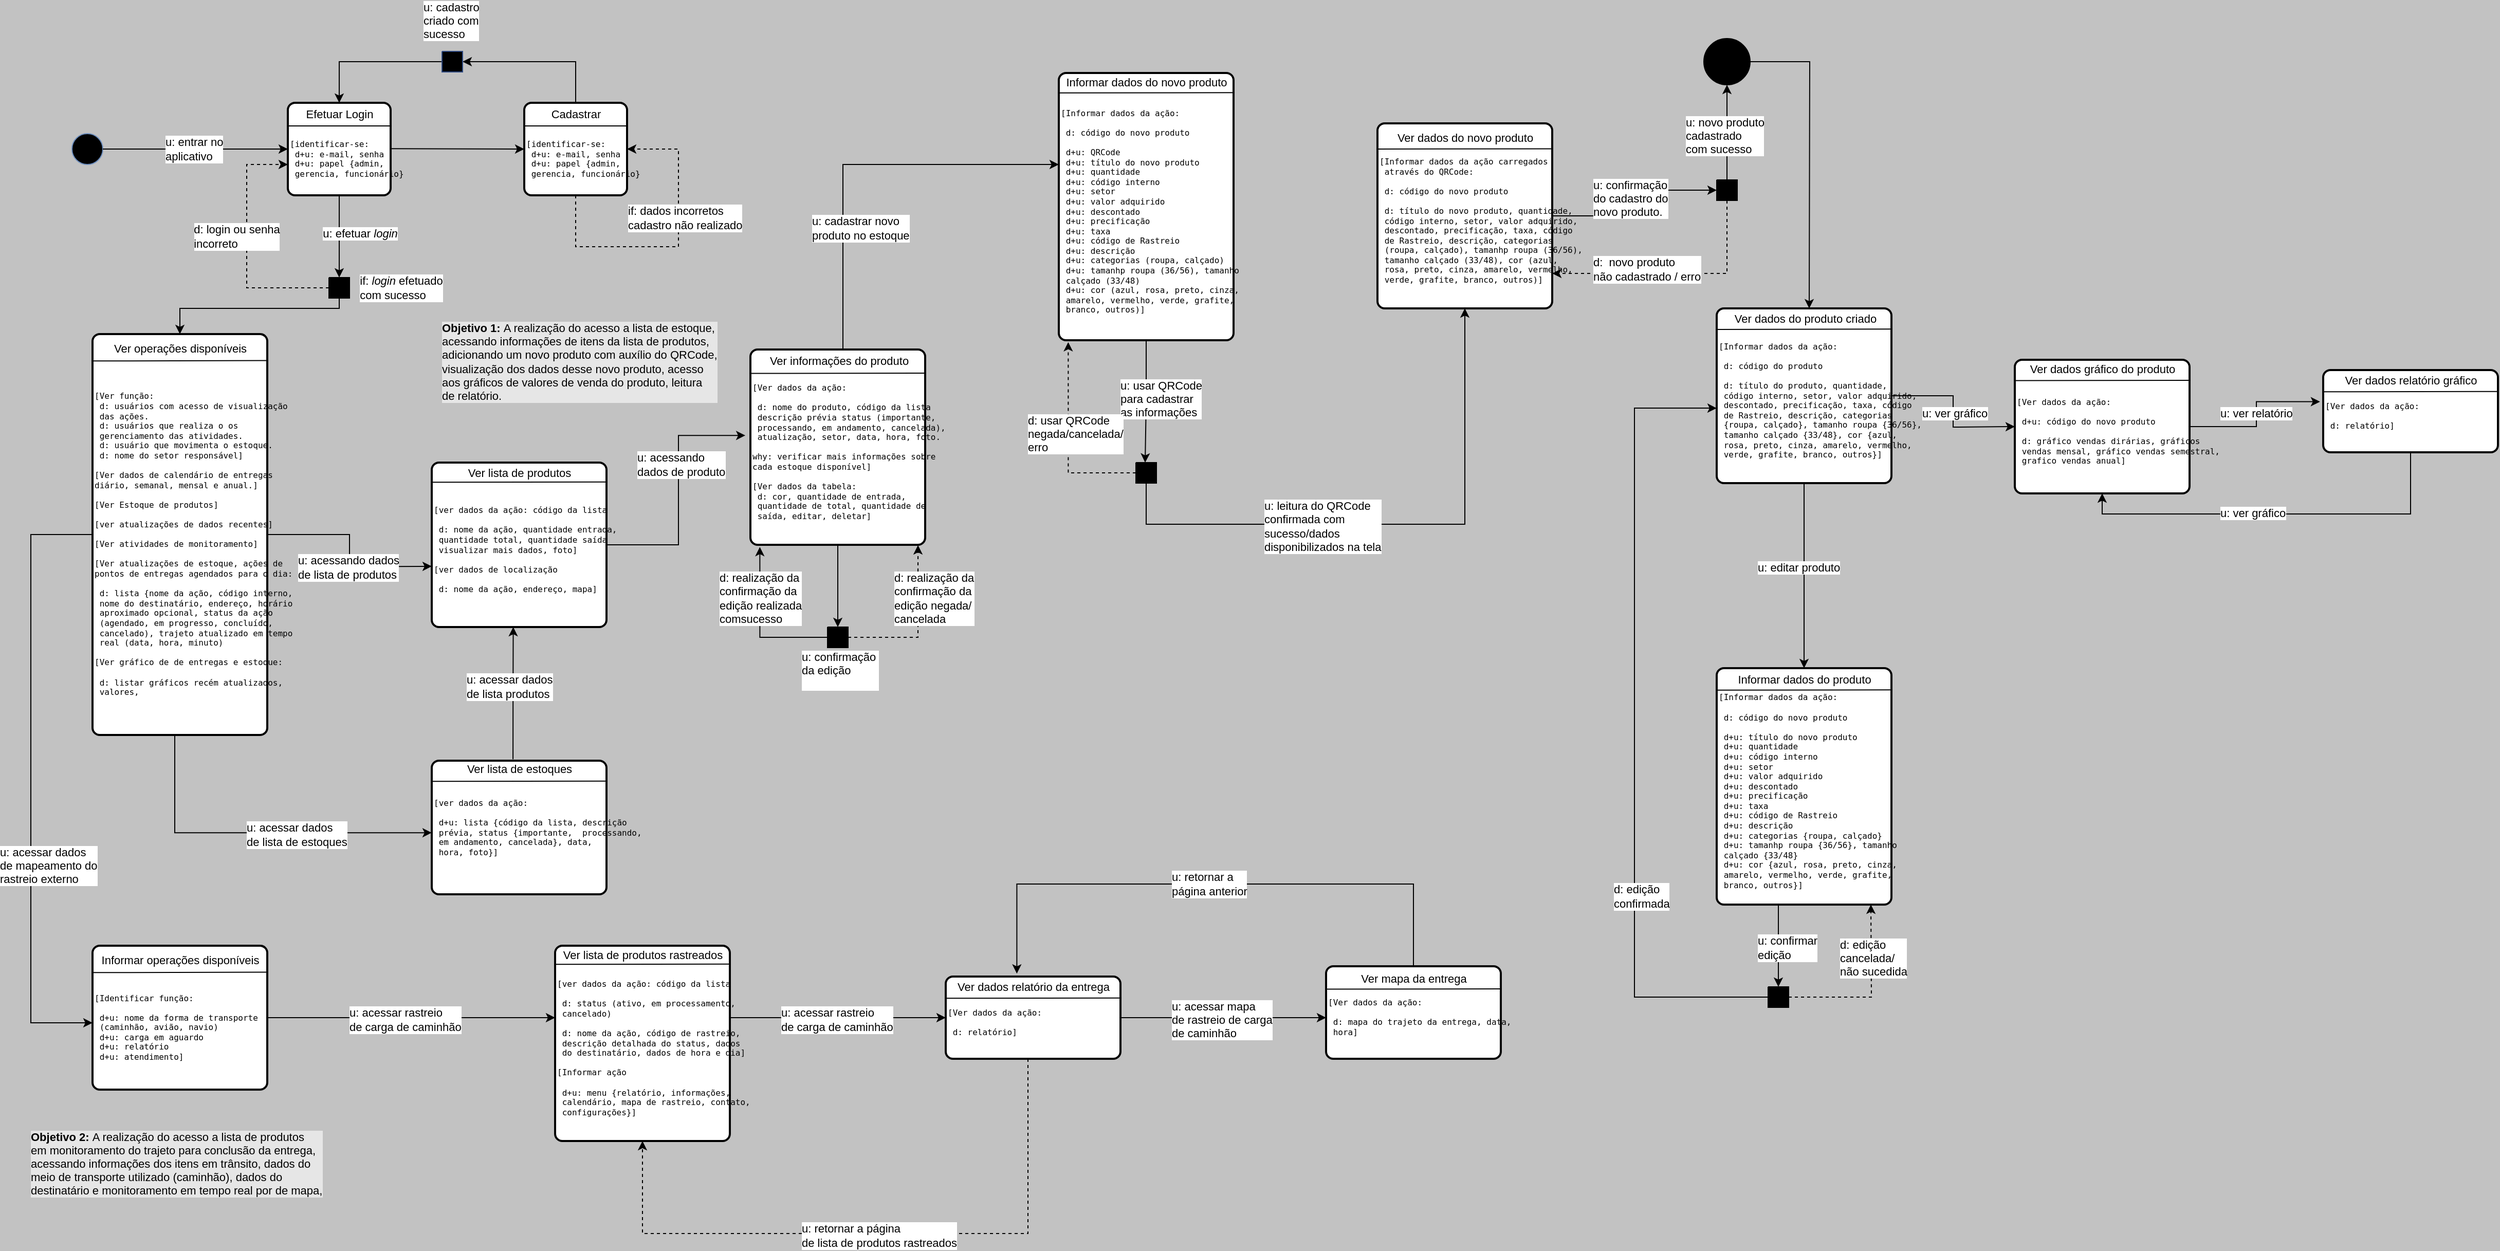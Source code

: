 <mxfile version="21.3.2" type="github">
  <diagram name="Página-1" id="x-N38VqKMPOv2hVq8iVs">
    <mxGraphModel dx="3520" dy="1484" grid="1" gridSize="10" guides="1" tooltips="1" connect="1" arrows="1" fold="1" page="1" pageScale="1" pageWidth="900" pageHeight="1600" background="#C2C2C2" math="0" shadow="0">
      <root>
        <mxCell id="0" />
        <mxCell id="1" parent="0" />
        <mxCell id="nSr5kwTMkVljBtOeMoMn-192" style="edgeStyle=orthogonalEdgeStyle;rounded=0;orthogonalLoop=1;jettySize=auto;html=1;entryX=0.5;entryY=1;entryDx=0;entryDy=0;strokeColor=#000000;dashed=1;" edge="1" parent="1" source="nSr5kwTMkVljBtOeMoMn-175" target="nSr5kwTMkVljBtOeMoMn-168">
          <mxGeometry relative="1" as="geometry">
            <Array as="points">
              <mxPoint x="1150" y="1310" />
              <mxPoint x="775" y="1310" />
            </Array>
          </mxGeometry>
        </mxCell>
        <mxCell id="nSr5kwTMkVljBtOeMoMn-34" style="edgeStyle=orthogonalEdgeStyle;rounded=0;orthogonalLoop=1;jettySize=auto;html=1;entryX=0;entryY=0.75;entryDx=0;entryDy=0;strokeColor=#000000;" edge="1" parent="1" source="nSr5kwTMkVljBtOeMoMn-5">
          <mxGeometry relative="1" as="geometry">
            <mxPoint x="570" y="660.909" as="targetPoint" />
          </mxGeometry>
        </mxCell>
        <mxCell id="sq0r280DWLotltU3NOkU-3" value="" style="ellipse;whiteSpace=wrap;html=1;fillColor=#000000;strokeColor=#6c8ebf;" parent="1" vertex="1">
          <mxGeometry x="220" y="240" width="30" height="30" as="geometry" />
        </mxCell>
        <mxCell id="sq0r280DWLotltU3NOkU-4" value="" style="endArrow=classic;html=1;rounded=0;strokeColor=#000000;exitX=1;exitY=0.5;exitDx=0;exitDy=0;entryX=0;entryY=0.5;entryDx=0;entryDy=0;" parent="1" target="sq0r280DWLotltU3NOkU-13" edge="1">
          <mxGeometry width="50" height="50" relative="1" as="geometry">
            <mxPoint x="250" y="255" as="sourcePoint" />
            <mxPoint x="418.88" y="244.38" as="targetPoint" />
          </mxGeometry>
        </mxCell>
        <mxCell id="sq0r280DWLotltU3NOkU-12" value="&lt;div&gt;u: entrar no&lt;/div&gt;&lt;div&gt;aplicativo&lt;br&gt;&lt;/div&gt;" style="edgeLabel;html=1;align=left;verticalAlign=middle;resizable=0;points=[];" parent="sq0r280DWLotltU3NOkU-4" vertex="1" connectable="0">
          <mxGeometry x="-0.134" relative="1" as="geometry">
            <mxPoint x="-19" as="offset" />
          </mxGeometry>
        </mxCell>
        <mxCell id="sq0r280DWLotltU3NOkU-16" style="edgeStyle=orthogonalEdgeStyle;rounded=0;orthogonalLoop=1;jettySize=auto;html=1;strokeColor=#000000;" parent="1" source="sq0r280DWLotltU3NOkU-13" target="sq0r280DWLotltU3NOkU-17" edge="1">
          <mxGeometry relative="1" as="geometry">
            <mxPoint x="480" y="450" as="targetPoint" />
          </mxGeometry>
        </mxCell>
        <mxCell id="sq0r280DWLotltU3NOkU-18" value="u: efetuar&amp;nbsp;&lt;i&gt;login&lt;/i&gt;" style="edgeLabel;html=1;align=center;verticalAlign=middle;resizable=0;points=[];" parent="sq0r280DWLotltU3NOkU-16" vertex="1" connectable="0">
          <mxGeometry x="-0.072" relative="1" as="geometry">
            <mxPoint x="20" as="offset" />
          </mxGeometry>
        </mxCell>
        <mxCell id="sq0r280DWLotltU3NOkU-13" value="&lt;pre style=&quot;font-size: 8px;&quot;&gt;&lt;font style=&quot;font-size: 8px;&quot;&gt;&lt;br&gt;&lt;/font&gt;&lt;font style=&quot;font-size: 8px;&quot;&gt;&lt;br&gt;[identificar-se:&lt;br&gt; d+u: e-mail&lt;/font&gt;&lt;font style=&quot;font-size: 8px;&quot;&gt;, senha&lt;br&gt; &lt;/font&gt;&lt;font style=&quot;font-size: 8px;&quot;&gt;d+u: papel&lt;/font&gt;&lt;font style=&quot;font-size: 8px;&quot;&gt; {admin,&lt;br&gt; gerencia, funcionário}&lt;/font&gt;&lt;/pre&gt;" style="rounded=1;whiteSpace=wrap;html=1;absoluteArcSize=1;arcSize=14;strokeWidth=2;strokeColor=#000000;align=left;" parent="1" vertex="1">
          <mxGeometry x="430" y="210" width="100" height="90" as="geometry" />
        </mxCell>
        <mxCell id="sq0r280DWLotltU3NOkU-14" value="" style="endArrow=none;html=1;rounded=0;entryX=1;entryY=0.25;entryDx=0;entryDy=0;exitX=0;exitY=0.25;exitDx=0;exitDy=0;strokeColor=#000000;" parent="1" source="sq0r280DWLotltU3NOkU-13" target="sq0r280DWLotltU3NOkU-13" edge="1">
          <mxGeometry width="50" height="50" relative="1" as="geometry">
            <mxPoint x="370" y="340" as="sourcePoint" />
            <mxPoint x="420" y="290" as="targetPoint" />
          </mxGeometry>
        </mxCell>
        <mxCell id="sq0r280DWLotltU3NOkU-15" value="Efetuar Login" style="edgeLabel;html=1;align=center;verticalAlign=middle;resizable=0;points=[];" parent="sq0r280DWLotltU3NOkU-14" vertex="1" connectable="0">
          <mxGeometry x="-0.128" relative="1" as="geometry">
            <mxPoint x="6" y="-12" as="offset" />
          </mxGeometry>
        </mxCell>
        <mxCell id="sq0r280DWLotltU3NOkU-36" style="edgeStyle=orthogonalEdgeStyle;rounded=0;orthogonalLoop=1;jettySize=auto;html=1;entryX=0;entryY=0.667;entryDx=0;entryDy=0;entryPerimeter=0;dashed=1;strokeColor=#000000;" parent="1" source="sq0r280DWLotltU3NOkU-17" target="sq0r280DWLotltU3NOkU-13" edge="1">
          <mxGeometry relative="1" as="geometry">
            <Array as="points">
              <mxPoint x="390" y="390" />
              <mxPoint x="390" y="270" />
            </Array>
          </mxGeometry>
        </mxCell>
        <mxCell id="sq0r280DWLotltU3NOkU-37" value="d: login ou senha&lt;br&gt;&lt;div style=&quot;text-align: left;&quot;&gt;incorreto&lt;/div&gt;" style="edgeLabel;html=1;align=center;verticalAlign=middle;resizable=0;points=[];" parent="sq0r280DWLotltU3NOkU-36" vertex="1" connectable="0">
          <mxGeometry x="0.028" y="-1" relative="1" as="geometry">
            <mxPoint x="-11" y="-7" as="offset" />
          </mxGeometry>
        </mxCell>
        <mxCell id="nSr5kwTMkVljBtOeMoMn-200" style="edgeStyle=orthogonalEdgeStyle;rounded=0;orthogonalLoop=1;jettySize=auto;html=1;entryX=0.5;entryY=0;entryDx=0;entryDy=0;" edge="1" parent="1" source="sq0r280DWLotltU3NOkU-17" target="nSr5kwTMkVljBtOeMoMn-5">
          <mxGeometry relative="1" as="geometry">
            <Array as="points">
              <mxPoint x="480" y="410" />
              <mxPoint x="325" y="410" />
            </Array>
          </mxGeometry>
        </mxCell>
        <mxCell id="sq0r280DWLotltU3NOkU-17" value="" style="verticalLabelPosition=bottom;verticalAlign=top;html=1;shape=mxgraph.basic.patternFillRect;fillStyle=solid;step=5;fillStrokeWidth=0.2;fillStrokeColor=#dddddd;fillColor=#000000;strokeColor=#000000;" parent="1" vertex="1">
          <mxGeometry x="470" y="380" width="20" height="20" as="geometry" />
        </mxCell>
        <mxCell id="lqEkOTCwduCHx60M0nn3-6" style="edgeStyle=orthogonalEdgeStyle;rounded=0;orthogonalLoop=1;jettySize=auto;html=1;exitX=0.5;exitY=1;exitDx=0;exitDy=0;" parent="1" source="lqEkOTCwduCHx60M0nn3-2" edge="1">
          <mxGeometry relative="1" as="geometry">
            <mxPoint x="710.241" y="300.207" as="targetPoint" />
          </mxGeometry>
        </mxCell>
        <mxCell id="nSr5kwTMkVljBtOeMoMn-199" style="edgeStyle=orthogonalEdgeStyle;rounded=0;orthogonalLoop=1;jettySize=auto;html=1;entryX=1;entryY=0.5;entryDx=0;entryDy=0;entryPerimeter=0;" edge="1" parent="1" source="lqEkOTCwduCHx60M0nn3-2" target="nSr5kwTMkVljBtOeMoMn-193">
          <mxGeometry relative="1" as="geometry">
            <Array as="points">
              <mxPoint x="710" y="170" />
            </Array>
          </mxGeometry>
        </mxCell>
        <mxCell id="lqEkOTCwduCHx60M0nn3-2" value="&lt;pre style=&quot;font-size: 8px;&quot;&gt;&lt;font style=&quot;font-size: 8px;&quot;&gt;&lt;br&gt;&lt;/font&gt;&lt;font style=&quot;font-size: 8px;&quot;&gt;&lt;br&gt;[identificar-se:&lt;br&gt; d+u: e-mail&lt;/font&gt;&lt;font style=&quot;font-size: 8px;&quot;&gt;, senha&lt;br&gt; &lt;/font&gt;&lt;font style=&quot;font-size: 8px;&quot;&gt;d+u: papel&lt;/font&gt;&lt;font style=&quot;font-size: 8px;&quot;&gt; {admin,&lt;br&gt; gerencia, funcionário}&lt;/font&gt;&lt;/pre&gt;" style="rounded=1;whiteSpace=wrap;html=1;absoluteArcSize=1;arcSize=14;strokeWidth=2;strokeColor=#000000;align=left;" parent="1" vertex="1">
          <mxGeometry x="660" y="210" width="100" height="90" as="geometry" />
        </mxCell>
        <mxCell id="lqEkOTCwduCHx60M0nn3-3" value="" style="endArrow=none;html=1;rounded=0;entryX=1;entryY=0.25;entryDx=0;entryDy=0;exitX=0;exitY=0.25;exitDx=0;exitDy=0;strokeColor=#000000;" parent="1" source="lqEkOTCwduCHx60M0nn3-2" target="lqEkOTCwduCHx60M0nn3-2" edge="1">
          <mxGeometry width="50" height="50" relative="1" as="geometry">
            <mxPoint x="600" y="340" as="sourcePoint" />
            <mxPoint x="650" y="290" as="targetPoint" />
          </mxGeometry>
        </mxCell>
        <mxCell id="lqEkOTCwduCHx60M0nn3-4" value="Cadastrar" style="edgeLabel;html=1;align=center;verticalAlign=middle;resizable=0;points=[];" parent="lqEkOTCwduCHx60M0nn3-3" vertex="1" connectable="0">
          <mxGeometry x="-0.128" relative="1" as="geometry">
            <mxPoint x="6" y="-12" as="offset" />
          </mxGeometry>
        </mxCell>
        <mxCell id="lqEkOTCwduCHx60M0nn3-5" value="" style="edgeStyle=none;orthogonalLoop=1;jettySize=auto;html=1;rounded=0;entryX=0;entryY=0.5;entryDx=0;entryDy=0;strokeColor=#000000;" parent="1" target="lqEkOTCwduCHx60M0nn3-2" edge="1">
          <mxGeometry width="100" relative="1" as="geometry">
            <mxPoint x="530" y="254.66" as="sourcePoint" />
            <mxPoint x="630" y="254.66" as="targetPoint" />
            <Array as="points" />
          </mxGeometry>
        </mxCell>
        <mxCell id="lqEkOTCwduCHx60M0nn3-8" value="&lt;div align=&quot;left&quot;&gt;u: cadastro&lt;/div&gt;&lt;div align=&quot;left&quot;&gt;criado com&lt;/div&gt;&lt;div align=&quot;left&quot;&gt;sucesso&lt;br&gt;&lt;/div&gt;" style="edgeLabel;html=1;align=left;verticalAlign=middle;resizable=0;points=[];" parent="1" vertex="1" connectable="0">
          <mxGeometry x="560" y="130" as="geometry" />
        </mxCell>
        <mxCell id="lqEkOTCwduCHx60M0nn3-9" style="edgeStyle=orthogonalEdgeStyle;rounded=0;orthogonalLoop=1;jettySize=auto;html=1;exitX=0.5;exitY=1;exitDx=0;exitDy=0;entryX=1;entryY=0.5;entryDx=0;entryDy=0;dashed=1;strokeColor=#000000;" parent="1" source="lqEkOTCwduCHx60M0nn3-2" target="lqEkOTCwduCHx60M0nn3-2" edge="1">
          <mxGeometry relative="1" as="geometry">
            <Array as="points">
              <mxPoint x="710" y="350" />
              <mxPoint x="810" y="350" />
              <mxPoint x="810" y="255" />
            </Array>
          </mxGeometry>
        </mxCell>
        <mxCell id="lqEkOTCwduCHx60M0nn3-11" value="&lt;div align=&quot;left&quot;&gt;if: dados incorretos&lt;/div&gt;&lt;div align=&quot;left&quot;&gt;cadastro não realizado&lt;br&gt;&lt;/div&gt;" style="edgeLabel;html=1;align=left;verticalAlign=middle;resizable=0;points=[];" parent="1" vertex="1" connectable="0">
          <mxGeometry x="760" y="320" as="geometry">
            <mxPoint x="-1" y="2" as="offset" />
          </mxGeometry>
        </mxCell>
        <mxCell id="nSr5kwTMkVljBtOeMoMn-9" value="" style="group" vertex="1" connectable="0" parent="1">
          <mxGeometry x="240" y="435" width="170" height="390" as="geometry" />
        </mxCell>
        <mxCell id="nSr5kwTMkVljBtOeMoMn-165" style="edgeStyle=orthogonalEdgeStyle;rounded=0;orthogonalLoop=1;jettySize=auto;html=1;strokeColor=#000000;" edge="1" parent="nSr5kwTMkVljBtOeMoMn-9" source="nSr5kwTMkVljBtOeMoMn-5">
          <mxGeometry relative="1" as="geometry">
            <mxPoint y="670.0" as="targetPoint" />
            <Array as="points">
              <mxPoint x="-60" y="195" />
              <mxPoint x="-60" y="670" />
            </Array>
          </mxGeometry>
        </mxCell>
        <mxCell id="nSr5kwTMkVljBtOeMoMn-5" value="&lt;pre style=&quot;font-size: 8px;&quot;&gt;&lt;font style=&quot;font-size: 8px;&quot;&gt;&lt;br&gt;&lt;br&gt;[Ver função:&lt;br&gt; d: usuários com acesso de visualização&lt;br&gt; das ações.&lt;br&gt; d: usuários que realiza o os&lt;br&gt; gerenciamento das atividades.&lt;br&gt; d: usuário que movimenta o estoque.&lt;br&gt; d: nome do setor responsável]&lt;/font&gt;&lt;font style=&quot;font-size: 8px;&quot;&gt;&lt;br&gt;&lt;br&gt;[Ver dados de calendário de entregas&lt;br&gt;diário, semanal, mensal e anual.]&lt;br&gt;&lt;br&gt;[Ver Estoque de produtos]&lt;br&gt;&lt;br&gt;[ver atualizações de dados recentes]&lt;br&gt;&lt;br&gt;[Ver atividades de monitoramento]&lt;br&gt;&lt;br&gt;[Ver atualizações de estoque, ações de&lt;br&gt;pontos de entregas agendados para o dia:&lt;br&gt;&lt;br&gt; d: lista {nome da ação, código interno,&lt;br&gt; nome do destinatário, endereço, horário&lt;br&gt; aproximado opcional, status da ação&lt;br&gt; (agendado, em progresso, concluído,&lt;br&gt; cancelado), trajeto atualizado em tempo&lt;br&gt; real (data, hora, minuto)&lt;br&gt;&lt;br&gt;&lt;/font&gt;&lt;font style=&quot;font-size: 8px;&quot;&gt;[Ver gráfico de de entregas e estoque:&lt;br&gt;&lt;br&gt; d: listar gráficos recém atualizados, &lt;br&gt; valores, &lt;br&gt;&lt;/font&gt;&lt;/pre&gt;" style="rounded=1;whiteSpace=wrap;html=1;absoluteArcSize=1;arcSize=14;strokeWidth=2;strokeColor=#000000;align=left;verticalAlign=middle;" vertex="1" parent="nSr5kwTMkVljBtOeMoMn-9">
          <mxGeometry width="170" height="390" as="geometry" />
        </mxCell>
        <mxCell id="nSr5kwTMkVljBtOeMoMn-6" value="" style="endArrow=none;html=1;rounded=0;entryX=0.995;entryY=0.095;entryDx=0;entryDy=0;exitX=0.001;exitY=0.096;exitDx=0;exitDy=0;strokeColor=#000000;exitPerimeter=0;entryPerimeter=0;" edge="1" parent="nSr5kwTMkVljBtOeMoMn-9">
          <mxGeometry width="50" height="50" relative="1" as="geometry">
            <mxPoint x="5.684e-14" y="26.17" as="sourcePoint" />
            <mxPoint x="168.98" y="25.78" as="targetPoint" />
          </mxGeometry>
        </mxCell>
        <mxCell id="nSr5kwTMkVljBtOeMoMn-7" value="Ver operações disponíveis" style="edgeLabel;html=1;align=center;verticalAlign=middle;resizable=0;points=[];" vertex="1" connectable="0" parent="nSr5kwTMkVljBtOeMoMn-6">
          <mxGeometry x="-0.128" relative="1" as="geometry">
            <mxPoint x="11" y="-12" as="offset" />
          </mxGeometry>
        </mxCell>
        <mxCell id="nSr5kwTMkVljBtOeMoMn-16" value="if: &lt;i&gt;login &lt;/i&gt;efetuado&lt;br&gt;&lt;div style=&quot;text-align: left;&quot;&gt;com sucesso&lt;/div&gt;" style="edgeLabel;html=1;align=center;verticalAlign=middle;resizable=0;points=[];" vertex="1" connectable="0" parent="1">
          <mxGeometry x="539.996" y="389.995" as="geometry" />
        </mxCell>
        <mxCell id="nSr5kwTMkVljBtOeMoMn-33" value="&lt;div&gt;u: acessando dados&lt;/div&gt;&lt;div&gt;de lista de produtos&lt;br&gt;&lt;/div&gt;" style="edgeLabel;html=1;align=left;verticalAlign=middle;resizable=0;points=[];labelBackgroundColor=#FFFFFF;" vertex="1" connectable="0" parent="1">
          <mxGeometry x="440" y="670.001" as="geometry">
            <mxPoint x="-2" y="-8" as="offset" />
          </mxGeometry>
        </mxCell>
        <mxCell id="nSr5kwTMkVljBtOeMoMn-36" style="edgeStyle=orthogonalEdgeStyle;rounded=0;orthogonalLoop=1;jettySize=auto;html=1;strokeColor=#000000;exitX=0.465;exitY=-0.011;exitDx=0;exitDy=0;exitPerimeter=0;" edge="1" parent="1" source="nSr5kwTMkVljBtOeMoMn-49">
          <mxGeometry relative="1" as="geometry">
            <mxPoint x="649.23" y="825.45" as="sourcePoint" />
            <mxPoint x="649.278" y="719.995" as="targetPoint" />
            <Array as="points" />
          </mxGeometry>
        </mxCell>
        <mxCell id="nSr5kwTMkVljBtOeMoMn-38" value="&lt;div&gt;u: acessar dados&lt;/div&gt;&lt;div&gt;de lista produtos&lt;br&gt;&lt;/div&gt;" style="edgeLabel;html=1;align=left;verticalAlign=middle;resizable=0;points=[];labelBackgroundColor=#FFFFFF;" vertex="1" connectable="0" parent="1">
          <mxGeometry x="604.23" y="785.451" as="geometry">
            <mxPoint x="-2" y="-8" as="offset" />
          </mxGeometry>
        </mxCell>
        <mxCell id="nSr5kwTMkVljBtOeMoMn-39" style="edgeStyle=orthogonalEdgeStyle;rounded=0;orthogonalLoop=1;jettySize=auto;html=1;entryX=0;entryY=0.539;entryDx=0;entryDy=0;entryPerimeter=0;strokeColor=#000000;" edge="1" parent="1" source="nSr5kwTMkVljBtOeMoMn-5" target="nSr5kwTMkVljBtOeMoMn-49">
          <mxGeometry relative="1" as="geometry">
            <mxPoint x="559.49" y="920.08" as="targetPoint" />
            <Array as="points">
              <mxPoint x="320" y="920" />
            </Array>
          </mxGeometry>
        </mxCell>
        <mxCell id="nSr5kwTMkVljBtOeMoMn-35" value="&lt;div&gt;u: acessar dados&lt;/div&gt;&lt;div&gt;de lista de estoques&lt;br&gt;&lt;/div&gt;" style="edgeLabel;html=1;align=left;verticalAlign=middle;resizable=0;points=[];labelBackgroundColor=#FFFFFF;" vertex="1" connectable="0" parent="1">
          <mxGeometry x="390" y="930.001" as="geometry">
            <mxPoint x="-2" y="-8" as="offset" />
          </mxGeometry>
        </mxCell>
        <mxCell id="nSr5kwTMkVljBtOeMoMn-44" value="" style="group" vertex="1" connectable="0" parent="1">
          <mxGeometry x="570" y="510" width="170" height="270" as="geometry" />
        </mxCell>
        <mxCell id="nSr5kwTMkVljBtOeMoMn-45" value="&lt;pre style=&quot;font-size: 8px;&quot;&gt;&lt;font style=&quot;font-size: 8px;&quot;&gt;&lt;br&gt;[ver dados da ação: código da lista&lt;br&gt; &lt;br&gt; d: nome da ação, quantidade entrada,&lt;br&gt; quantidade total, quantidade saída&lt;br&gt; visualizar mais dados, foto]&lt;br&gt;&lt;br&gt;[ver dados de localização&lt;br&gt;&lt;br&gt; d: nome da ação, endereço, mapa]&lt;/font&gt;&lt;font style=&quot;font-size: 8px;&quot;&gt;&lt;br&gt;&lt;/font&gt;&lt;/pre&gt;" style="rounded=1;whiteSpace=wrap;html=1;absoluteArcSize=1;arcSize=14;strokeWidth=2;strokeColor=#000000;align=left;verticalAlign=middle;" vertex="1" parent="nSr5kwTMkVljBtOeMoMn-44">
          <mxGeometry y="50" width="170" height="160" as="geometry" />
        </mxCell>
        <mxCell id="nSr5kwTMkVljBtOeMoMn-46" value="" style="endArrow=none;html=1;rounded=0;entryX=0.995;entryY=0.095;entryDx=0;entryDy=0;exitX=0.001;exitY=0.096;exitDx=0;exitDy=0;strokeColor=#000000;exitPerimeter=0;entryPerimeter=0;" edge="1" parent="nSr5kwTMkVljBtOeMoMn-44">
          <mxGeometry width="50" height="50" relative="1" as="geometry">
            <mxPoint x="5.684e-14" y="69.118" as="sourcePoint" />
            <mxPoint x="168.98" y="68.848" as="targetPoint" />
          </mxGeometry>
        </mxCell>
        <mxCell id="nSr5kwTMkVljBtOeMoMn-47" value="Ver lista de produtos" style="edgeLabel;html=1;align=center;verticalAlign=middle;resizable=0;points=[];" vertex="1" connectable="0" parent="nSr5kwTMkVljBtOeMoMn-46">
          <mxGeometry x="-0.128" relative="1" as="geometry">
            <mxPoint x="11" y="-9" as="offset" />
          </mxGeometry>
        </mxCell>
        <mxCell id="nSr5kwTMkVljBtOeMoMn-52" style="edgeStyle=orthogonalEdgeStyle;rounded=0;orthogonalLoop=1;jettySize=auto;html=1;strokeColor=#000000;entryX=-0.029;entryY=0.44;entryDx=0;entryDy=0;entryPerimeter=0;" edge="1" parent="1" source="nSr5kwTMkVljBtOeMoMn-45" target="nSr5kwTMkVljBtOeMoMn-41">
          <mxGeometry relative="1" as="geometry">
            <mxPoint x="860" y="485" as="targetPoint" />
          </mxGeometry>
        </mxCell>
        <mxCell id="nSr5kwTMkVljBtOeMoMn-64" style="edgeStyle=orthogonalEdgeStyle;rounded=0;orthogonalLoop=1;jettySize=auto;html=1;entryX=0.054;entryY=1.011;entryDx=0;entryDy=0;entryPerimeter=0;strokeColor=#000000;" edge="1" parent="1" source="nSr5kwTMkVljBtOeMoMn-62" target="nSr5kwTMkVljBtOeMoMn-41">
          <mxGeometry relative="1" as="geometry">
            <mxPoint x="890" y="650" as="targetPoint" />
            <Array as="points">
              <mxPoint x="889" y="730" />
            </Array>
          </mxGeometry>
        </mxCell>
        <mxCell id="nSr5kwTMkVljBtOeMoMn-65" style="edgeStyle=orthogonalEdgeStyle;rounded=0;orthogonalLoop=1;jettySize=auto;html=1;entryX=0.959;entryY=1.002;entryDx=0;entryDy=0;entryPerimeter=0;strokeColor=#000000;dashed=1;" edge="1" parent="1" source="nSr5kwTMkVljBtOeMoMn-62" target="nSr5kwTMkVljBtOeMoMn-41">
          <mxGeometry relative="1" as="geometry">
            <Array as="points">
              <mxPoint x="1043" y="730" />
            </Array>
          </mxGeometry>
        </mxCell>
        <mxCell id="nSr5kwTMkVljBtOeMoMn-62" value="" style="verticalLabelPosition=bottom;verticalAlign=top;html=1;shape=mxgraph.basic.patternFillRect;fillStyle=solid;step=5;fillStrokeWidth=0.2;fillStrokeColor=#dddddd;fillColor=#000000;strokeColor=#000000;" vertex="1" parent="1">
          <mxGeometry x="955" y="720" width="20" height="20" as="geometry" />
        </mxCell>
        <mxCell id="nSr5kwTMkVljBtOeMoMn-63" style="edgeStyle=orthogonalEdgeStyle;rounded=0;orthogonalLoop=1;jettySize=auto;html=1;exitX=0.5;exitY=1;exitDx=0;exitDy=0;strokeColor=#000000;" edge="1" parent="1" source="nSr5kwTMkVljBtOeMoMn-41" target="nSr5kwTMkVljBtOeMoMn-62">
          <mxGeometry relative="1" as="geometry" />
        </mxCell>
        <mxCell id="nSr5kwTMkVljBtOeMoMn-66" value="&lt;div&gt;u: acessando&lt;/div&gt;&lt;div&gt;dados de produto&lt;br&gt;&lt;/div&gt;" style="edgeLabel;html=1;align=left;verticalAlign=middle;resizable=0;points=[];labelBackgroundColor=#FFFFFF;" vertex="1" connectable="0" parent="1">
          <mxGeometry x="770" y="570.001" as="geometry">
            <mxPoint x="-2" y="-8" as="offset" />
          </mxGeometry>
        </mxCell>
        <mxCell id="nSr5kwTMkVljBtOeMoMn-53" value="&lt;div&gt;u: confirmação&amp;nbsp;&lt;/div&gt;&lt;div&gt;da edição&lt;br&gt;&lt;/div&gt;&lt;div&gt;&lt;br&gt;&lt;/div&gt;" style="edgeLabel;html=1;align=left;verticalAlign=middle;resizable=0;points=[];labelBackgroundColor=#FFFFFF;" vertex="1" connectable="0" parent="1">
          <mxGeometry x="930" y="770.001" as="geometry">
            <mxPoint x="-2" y="-8" as="offset" />
          </mxGeometry>
        </mxCell>
        <mxCell id="nSr5kwTMkVljBtOeMoMn-67" value="&lt;div&gt;d: realização da&lt;/div&gt;&lt;div&gt;confirmação da&lt;br&gt;&lt;/div&gt;&lt;div&gt;edição negada/&lt;/div&gt;&lt;div&gt;cancelada&lt;br&gt;&lt;/div&gt;" style="edgeLabel;html=1;align=left;verticalAlign=middle;resizable=0;points=[];labelBackgroundColor=#FFFFFF;" vertex="1" connectable="0" parent="1">
          <mxGeometry x="1020" y="700.001" as="geometry">
            <mxPoint x="-2" y="-8" as="offset" />
          </mxGeometry>
        </mxCell>
        <mxCell id="nSr5kwTMkVljBtOeMoMn-69" value="&lt;div&gt;d: realização da&lt;/div&gt;&lt;div&gt;confirmação da&lt;/div&gt;&lt;div&gt;edição realizada&lt;/div&gt;&lt;div&gt;comsucesso&lt;br&gt;&lt;/div&gt;" style="edgeLabel;html=1;align=left;verticalAlign=middle;resizable=0;points=[];labelBackgroundColor=#FFFFFF;" vertex="1" connectable="0" parent="1">
          <mxGeometry x="850" y="700.001" as="geometry">
            <mxPoint x="-2" y="-8" as="offset" />
          </mxGeometry>
        </mxCell>
        <mxCell id="nSr5kwTMkVljBtOeMoMn-71" value="" style="group" vertex="1" connectable="0" parent="1">
          <mxGeometry x="1180" y="181" width="170" height="260" as="geometry" />
        </mxCell>
        <mxCell id="nSr5kwTMkVljBtOeMoMn-73" value="&lt;pre style=&quot;font-size: 8px;&quot;&gt; &lt;font style=&quot;font-size: 8px;&quot;&gt;&lt;br&gt;[Informar dados da ação:&lt;br&gt;&lt;br&gt; d: código do novo produto&lt;br&gt; &lt;br&gt; d+u: QRCode&lt;br&gt; d+u: título do novo produto&lt;br&gt;&lt;/font&gt;&lt;font style=&quot;font-size: 8px;&quot;&gt; d+u: quantidade&lt;br&gt;&lt;/font&gt;&lt;font style=&quot;font-size: 8px;&quot;&gt; d+u: código interno&lt;br&gt;&lt;/font&gt;&lt;font style=&quot;font-size: 8px;&quot;&gt; d+u: &lt;/font&gt;&lt;font style=&quot;font-size: 8px;&quot;&gt;setor&lt;br&gt;&lt;/font&gt;&lt;font style=&quot;font-size: 8px;&quot;&gt; d+u: &lt;/font&gt;&lt;font style=&quot;font-size: 8px;&quot;&gt;valor adquirido&lt;br&gt;&lt;/font&gt;&lt;font style=&quot;font-size: 8px;&quot;&gt; d+u: descontado&lt;/font&gt;&lt;br&gt;&lt;font style=&quot;font-size: 8px;&quot;&gt; d+u: precificação&lt;br&gt;&lt;/font&gt;&lt;font style=&quot;font-size: 8px;&quot;&gt; d+u: taxa&lt;br&gt;&lt;/font&gt;&lt;font style=&quot;font-size: 8px;&quot;&gt; d+u: c&lt;/font&gt;&lt;font style=&quot;font-size: 8px;&quot;&gt;ódigo de Rastreio&lt;br&gt;&lt;/font&gt;&lt;font style=&quot;font-size: 8px;&quot;&gt; d+u: d&lt;/font&gt;&lt;font style=&quot;font-size: 8px;&quot;&gt;escrição&lt;br&gt;&lt;/font&gt;&lt;font style=&quot;font-size: 8px;&quot;&gt; d+u: &lt;/font&gt;categorias (roupa, calçado)&lt;br&gt; d+u: tamanhp roupa (36/56), tamanho&lt;br&gt; calçado (33/48)&lt;br&gt; d+u: cor (azul, rosa, preto, cinza,&lt;br&gt; amarelo, vermelho, verde, grafite,&lt;br&gt; branco, outros)&lt;font style=&quot;font-size: 8px;&quot;&gt;]&lt;/font&gt;&lt;font style=&quot;font-size: 8px;&quot;&gt;&lt;br&gt;&lt;/font&gt;&lt;/pre&gt;" style="rounded=1;whiteSpace=wrap;html=1;absoluteArcSize=1;arcSize=14;strokeWidth=2;strokeColor=#000000;align=left;verticalAlign=middle;" vertex="1" parent="nSr5kwTMkVljBtOeMoMn-71">
          <mxGeometry width="170" height="260.0" as="geometry" />
        </mxCell>
        <mxCell id="nSr5kwTMkVljBtOeMoMn-74" value="" style="endArrow=none;html=1;rounded=0;entryX=0.995;entryY=0.095;entryDx=0;entryDy=0;exitX=0.001;exitY=0.096;exitDx=0;exitDy=0;strokeColor=#000000;exitPerimeter=0;entryPerimeter=0;" edge="1" parent="nSr5kwTMkVljBtOeMoMn-71">
          <mxGeometry width="50" height="50" relative="1" as="geometry">
            <mxPoint x="5.684e-14" y="19.356" as="sourcePoint" />
            <mxPoint x="168.98" y="19.113" as="targetPoint" />
          </mxGeometry>
        </mxCell>
        <mxCell id="nSr5kwTMkVljBtOeMoMn-75" value="Informar dados do novo produto" style="edgeLabel;html=1;align=center;verticalAlign=middle;resizable=0;points=[];" vertex="1" connectable="0" parent="nSr5kwTMkVljBtOeMoMn-74">
          <mxGeometry x="-0.128" relative="1" as="geometry">
            <mxPoint x="11" y="-11" as="offset" />
          </mxGeometry>
        </mxCell>
        <mxCell id="nSr5kwTMkVljBtOeMoMn-92" style="edgeStyle=orthogonalEdgeStyle;rounded=0;orthogonalLoop=1;jettySize=auto;html=1;entryX=0.5;entryY=1;entryDx=0;entryDy=0;strokeColor=#000000;" edge="1" parent="1" source="nSr5kwTMkVljBtOeMoMn-76" target="nSr5kwTMkVljBtOeMoMn-86">
          <mxGeometry relative="1" as="geometry">
            <mxPoint x="1570" y="630" as="targetPoint" />
            <Array as="points">
              <mxPoint x="1265" y="620" />
              <mxPoint x="1575" y="620" />
            </Array>
          </mxGeometry>
        </mxCell>
        <mxCell id="nSr5kwTMkVljBtOeMoMn-93" style="edgeStyle=orthogonalEdgeStyle;rounded=0;orthogonalLoop=1;jettySize=auto;html=1;dashed=1;strokeColor=#000000;entryX=0.054;entryY=1.007;entryDx=0;entryDy=0;entryPerimeter=0;" edge="1" parent="1" source="nSr5kwTMkVljBtOeMoMn-76" target="nSr5kwTMkVljBtOeMoMn-73">
          <mxGeometry relative="1" as="geometry">
            <mxPoint x="1190" y="480" as="targetPoint" />
            <Array as="points">
              <mxPoint x="1189" y="570" />
            </Array>
          </mxGeometry>
        </mxCell>
        <mxCell id="nSr5kwTMkVljBtOeMoMn-76" value="" style="verticalLabelPosition=bottom;verticalAlign=top;html=1;shape=mxgraph.basic.patternFillRect;fillStyle=solid;step=5;fillStrokeWidth=0.2;fillStrokeColor=#dddddd;fillColor=#000000;strokeColor=#000000;" vertex="1" parent="1">
          <mxGeometry x="1255" y="560" width="20" height="20" as="geometry" />
        </mxCell>
        <mxCell id="nSr5kwTMkVljBtOeMoMn-85" style="edgeStyle=orthogonalEdgeStyle;rounded=0;orthogonalLoop=1;jettySize=auto;html=1;exitX=0.5;exitY=1;exitDx=0;exitDy=0;strokeColor=#000000;" edge="1" parent="1" source="nSr5kwTMkVljBtOeMoMn-73">
          <mxGeometry relative="1" as="geometry">
            <mxPoint x="1264" y="480" as="sourcePoint" />
            <mxPoint x="1264" y="560" as="targetPoint" />
          </mxGeometry>
        </mxCell>
        <mxCell id="nSr5kwTMkVljBtOeMoMn-91" value="" style="group" vertex="1" connectable="0" parent="1">
          <mxGeometry x="1490" y="180" width="170" height="230" as="geometry" />
        </mxCell>
        <mxCell id="nSr5kwTMkVljBtOeMoMn-86" value="&lt;pre style=&quot;font-size: 8px;&quot;&gt; &lt;font style=&quot;font-size: 8px;&quot;&gt;&lt;br&gt;[Informar dados da ação carregados&lt;br&gt; através do QRCode:&lt;br&gt;&lt;br&gt; d: código do novo produto&lt;br&gt; &lt;br&gt; d: título do novo produto&lt;/font&gt;&lt;font style=&quot;font-size: 8px;&quot;&gt;, quantidade,&lt;br&gt;&lt;/font&gt;&lt;font style=&quot;font-size: 8px;&quot;&gt; código interno, &lt;/font&gt;&lt;font style=&quot;font-size: 8px;&quot;&gt;setor, &lt;/font&gt;&lt;font style=&quot;font-size: 8px;&quot;&gt;v&lt;/font&gt;&lt;font style=&quot;font-size: 8px;&quot;&gt;alor adquirido,&lt;br&gt;&lt;/font&gt;&lt;font style=&quot;font-size: 8px;&quot;&gt; descontado,&lt;/font&gt;&lt;font style=&quot;font-size: 8px;&quot;&gt; precificação&lt;/font&gt;&lt;font style=&quot;font-size: 8px;&quot;&gt;, taxa, &lt;/font&gt;&lt;font style=&quot;font-size: 8px;&quot;&gt;c&lt;/font&gt;&lt;font style=&quot;font-size: 8px;&quot;&gt;ódigo&lt;br&gt; de Rastreio, &lt;/font&gt;&lt;font style=&quot;font-size: 8px;&quot;&gt;descrição, &lt;/font&gt;categorias&lt;br&gt; (roupa, calçado), tamanhp roupa (36/56),&lt;br&gt; tamanho calçado (33/48), cor (azul,&lt;br&gt; rosa, preto, cinza, amarelo, vermelho,&lt;br&gt; verde, grafite, branco, outros)&lt;font style=&quot;font-size: 8px;&quot;&gt;]&lt;/font&gt;&lt;font style=&quot;font-size: 8px;&quot;&gt;&lt;br&gt;&lt;/font&gt;&lt;/pre&gt;" style="rounded=1;whiteSpace=wrap;html=1;absoluteArcSize=1;arcSize=14;strokeWidth=2;strokeColor=#000000;align=left;verticalAlign=middle;" vertex="1" parent="nSr5kwTMkVljBtOeMoMn-91">
          <mxGeometry y="50" width="170" height="180" as="geometry" />
        </mxCell>
        <mxCell id="nSr5kwTMkVljBtOeMoMn-209" value="" style="endArrow=none;html=1;rounded=0;entryX=0.995;entryY=0.095;entryDx=0;entryDy=0;exitX=0.001;exitY=0.096;exitDx=0;exitDy=0;strokeColor=#000000;exitPerimeter=0;entryPerimeter=0;" edge="1" parent="nSr5kwTMkVljBtOeMoMn-91">
          <mxGeometry width="50" height="50" relative="1" as="geometry">
            <mxPoint y="74.983" as="sourcePoint" />
            <mxPoint x="168.98" y="74.701" as="targetPoint" />
          </mxGeometry>
        </mxCell>
        <mxCell id="nSr5kwTMkVljBtOeMoMn-210" value="Ver dados do novo produto" style="edgeLabel;html=1;align=center;verticalAlign=middle;resizable=0;points=[];" vertex="1" connectable="0" parent="nSr5kwTMkVljBtOeMoMn-209">
          <mxGeometry x="-0.128" relative="1" as="geometry">
            <mxPoint x="11" y="-11" as="offset" />
          </mxGeometry>
        </mxCell>
        <mxCell id="nSr5kwTMkVljBtOeMoMn-77" value="&lt;div&gt;u: usar QRCode&lt;/div&gt;&lt;div&gt;para cadastrar&lt;/div&gt;&lt;div&gt;as informações&lt;br&gt;&lt;/div&gt;" style="edgeLabel;html=1;align=left;verticalAlign=middle;resizable=0;points=[];labelBackgroundColor=#FFFFFF;" vertex="1" connectable="0" parent="1">
          <mxGeometry x="1240" y="506.001" as="geometry">
            <mxPoint x="-2" y="-8" as="offset" />
          </mxGeometry>
        </mxCell>
        <mxCell id="nSr5kwTMkVljBtOeMoMn-99" style="edgeStyle=orthogonalEdgeStyle;rounded=0;orthogonalLoop=1;jettySize=auto;html=1;dashed=1;strokeColor=#000000;entryX=1;entryY=0.811;entryDx=0;entryDy=0;entryPerimeter=0;" edge="1" parent="1" source="nSr5kwTMkVljBtOeMoMn-94" target="nSr5kwTMkVljBtOeMoMn-86">
          <mxGeometry relative="1" as="geometry">
            <mxPoint x="1670" y="380" as="targetPoint" />
            <Array as="points">
              <mxPoint x="1830" y="376" />
            </Array>
          </mxGeometry>
        </mxCell>
        <mxCell id="nSr5kwTMkVljBtOeMoMn-102" value="" style="edgeStyle=orthogonalEdgeStyle;rounded=0;orthogonalLoop=1;jettySize=auto;html=1;strokeColor=#000000;" edge="1" parent="1" source="nSr5kwTMkVljBtOeMoMn-94" target="nSr5kwTMkVljBtOeMoMn-101">
          <mxGeometry relative="1" as="geometry" />
        </mxCell>
        <mxCell id="nSr5kwTMkVljBtOeMoMn-94" value="" style="verticalLabelPosition=bottom;verticalAlign=top;html=1;shape=mxgraph.basic.patternFillRect;fillStyle=solid;step=5;fillStrokeWidth=0.2;fillStrokeColor=#dddddd;fillColor=#000000;strokeColor=#000000;" vertex="1" parent="1">
          <mxGeometry x="1820" y="285" width="20" height="20" as="geometry" />
        </mxCell>
        <mxCell id="nSr5kwTMkVljBtOeMoMn-95" value="&lt;div&gt;u: novo produto&lt;/div&gt;&lt;div&gt;cadastrado&lt;/div&gt;&lt;div&gt;com sucesso&lt;br&gt;&lt;/div&gt;" style="edgeLabel;html=1;align=left;verticalAlign=middle;resizable=0;points=[];labelBackgroundColor=#FFFFFF;" vertex="1" connectable="0" parent="1">
          <mxGeometry x="1790" y="250.001" as="geometry">
            <mxPoint x="-2" y="-8" as="offset" />
          </mxGeometry>
        </mxCell>
        <mxCell id="nSr5kwTMkVljBtOeMoMn-97" style="edgeStyle=orthogonalEdgeStyle;rounded=0;orthogonalLoop=1;jettySize=auto;html=1;entryX=0;entryY=0.5;entryDx=0;entryDy=0;entryPerimeter=0;strokeColor=#000000;" edge="1" parent="1" source="nSr5kwTMkVljBtOeMoMn-86" target="nSr5kwTMkVljBtOeMoMn-94">
          <mxGeometry relative="1" as="geometry" />
        </mxCell>
        <mxCell id="nSr5kwTMkVljBtOeMoMn-98" value="&lt;div&gt;u: confirmação&lt;/div&gt;&lt;div&gt;do cadastro do&lt;/div&gt;&lt;div&gt;novo produto.&lt;br&gt;&lt;/div&gt;" style="edgeLabel;html=1;align=left;verticalAlign=middle;resizable=0;points=[];labelBackgroundColor=#FFFFFF;" vertex="1" connectable="0" parent="1">
          <mxGeometry x="1700" y="311.001" as="geometry">
            <mxPoint x="-2" y="-8" as="offset" />
          </mxGeometry>
        </mxCell>
        <mxCell id="nSr5kwTMkVljBtOeMoMn-109" style="edgeStyle=orthogonalEdgeStyle;rounded=0;orthogonalLoop=1;jettySize=auto;html=1;strokeColor=#000000;" edge="1" parent="1" source="nSr5kwTMkVljBtOeMoMn-101">
          <mxGeometry relative="1" as="geometry">
            <mxPoint x="1910" y="410.0" as="targetPoint" />
          </mxGeometry>
        </mxCell>
        <mxCell id="nSr5kwTMkVljBtOeMoMn-101" value="" style="ellipse;whiteSpace=wrap;html=1;verticalAlign=top;fillColor=#000000;strokeColor=#000000;fillStyle=solid;" vertex="1" parent="1">
          <mxGeometry x="1807.5" y="147.5" width="45" height="45" as="geometry" />
        </mxCell>
        <mxCell id="nSr5kwTMkVljBtOeMoMn-104" value="&lt;div&gt;d:&amp;nbsp; novo produto&lt;/div&gt;&lt;div&gt;não cadastrado / erro&lt;/div&gt;" style="edgeLabel;html=1;align=left;verticalAlign=middle;resizable=0;points=[];labelBackgroundColor=#FFFFFF;" vertex="1" connectable="0" parent="1">
          <mxGeometry x="1700" y="380.001" as="geometry">
            <mxPoint x="-2" y="-8" as="offset" />
          </mxGeometry>
        </mxCell>
        <mxCell id="nSr5kwTMkVljBtOeMoMn-105" value="" style="group" vertex="1" connectable="0" parent="1">
          <mxGeometry x="1820" y="410" width="200" height="230" as="geometry" />
        </mxCell>
        <mxCell id="nSr5kwTMkVljBtOeMoMn-126" style="edgeStyle=orthogonalEdgeStyle;rounded=0;orthogonalLoop=1;jettySize=auto;html=1;strokeColor=#000000;" edge="1" parent="nSr5kwTMkVljBtOeMoMn-105" source="nSr5kwTMkVljBtOeMoMn-106">
          <mxGeometry relative="1" as="geometry">
            <mxPoint x="290.0" y="115.0" as="targetPoint" />
          </mxGeometry>
        </mxCell>
        <mxCell id="nSr5kwTMkVljBtOeMoMn-106" value="&lt;pre style=&quot;font-size: 8px;&quot;&gt; &lt;font style=&quot;font-size: 8px;&quot;&gt;&lt;br&gt;[Informar dados da ação:&lt;br&gt;&lt;br&gt; d: código do produto&lt;br&gt; &lt;br&gt; d: título do produto&lt;/font&gt;&lt;font style=&quot;font-size: 8px;&quot;&gt;, quantidade,&lt;br&gt;&lt;/font&gt;&lt;font style=&quot;font-size: 8px;&quot;&gt; código interno, &lt;/font&gt;&lt;font style=&quot;font-size: 8px;&quot;&gt;setor, &lt;/font&gt;&lt;font style=&quot;font-size: 8px;&quot;&gt;v&lt;/font&gt;&lt;font style=&quot;font-size: 8px;&quot;&gt;alor adquirido,&lt;br&gt;&lt;/font&gt;&lt;font style=&quot;font-size: 8px;&quot;&gt; descontado,&lt;/font&gt;&lt;font style=&quot;font-size: 8px;&quot;&gt; precificação&lt;/font&gt;&lt;font style=&quot;font-size: 8px;&quot;&gt;, taxa, &lt;/font&gt;&lt;font style=&quot;font-size: 8px;&quot;&gt;c&lt;/font&gt;&lt;font style=&quot;font-size: 8px;&quot;&gt;ódigo&lt;br&gt; de Rastreio, &lt;/font&gt;&lt;font style=&quot;font-size: 8px;&quot;&gt;descrição, &lt;/font&gt;categorias&lt;br&gt; {roupa, calçado}, tamanho roupa {36/56},&lt;br&gt; tamanho calçado {33/48}, cor {azul,&lt;br&gt; rosa, preto, cinza, amarelo, vermelho,&lt;br&gt; verde, grafite, branco, outros}&lt;font style=&quot;font-size: 8px;&quot;&gt;]&lt;/font&gt;&lt;font style=&quot;font-size: 8px;&quot;&gt;&lt;br&gt;&lt;/font&gt;&lt;/pre&gt;" style="rounded=1;whiteSpace=wrap;html=1;absoluteArcSize=1;arcSize=14;strokeWidth=2;strokeColor=#000000;align=left;verticalAlign=middle;" vertex="1" parent="nSr5kwTMkVljBtOeMoMn-105">
          <mxGeometry width="170" height="170" as="geometry" />
        </mxCell>
        <mxCell id="nSr5kwTMkVljBtOeMoMn-107" value="" style="endArrow=none;html=1;rounded=0;entryX=0.995;entryY=0.095;entryDx=0;entryDy=0;exitX=0.001;exitY=0.096;exitDx=0;exitDy=0;strokeColor=#000000;exitPerimeter=0;entryPerimeter=0;" edge="1" parent="nSr5kwTMkVljBtOeMoMn-105">
          <mxGeometry width="50" height="50" relative="1" as="geometry">
            <mxPoint x="1.02" y="20.463" as="sourcePoint" />
            <mxPoint x="170" y="20.181" as="targetPoint" />
          </mxGeometry>
        </mxCell>
        <mxCell id="nSr5kwTMkVljBtOeMoMn-108" value="Ver dados do produto criado" style="edgeLabel;html=1;align=center;verticalAlign=middle;resizable=0;points=[];" vertex="1" connectable="0" parent="nSr5kwTMkVljBtOeMoMn-107">
          <mxGeometry x="-0.128" relative="1" as="geometry">
            <mxPoint x="11" y="-11" as="offset" />
          </mxGeometry>
        </mxCell>
        <mxCell id="nSr5kwTMkVljBtOeMoMn-115" value="&lt;div&gt;u: leitura do QRCode&lt;br&gt;&lt;/div&gt;&lt;div&gt;confirmada com&lt;/div&gt;&lt;div&gt;sucesso/dados&lt;/div&gt;&lt;div&gt;disponibilizados na tela&lt;br&gt;&lt;/div&gt;" style="edgeLabel;html=1;align=left;verticalAlign=middle;resizable=0;points=[];labelBackgroundColor=#FFFFFF;" vertex="1" connectable="0" parent="1">
          <mxGeometry x="1380" y="630.001" as="geometry">
            <mxPoint x="-2" y="-8" as="offset" />
          </mxGeometry>
        </mxCell>
        <mxCell id="nSr5kwTMkVljBtOeMoMn-119" style="edgeStyle=orthogonalEdgeStyle;rounded=0;orthogonalLoop=1;jettySize=auto;html=1;strokeColor=#000000;entryX=0;entryY=0.571;entryDx=0;entryDy=0;entryPerimeter=0;" edge="1" parent="1" source="nSr5kwTMkVljBtOeMoMn-116" target="nSr5kwTMkVljBtOeMoMn-106">
          <mxGeometry relative="1" as="geometry">
            <mxPoint x="1810" y="500" as="targetPoint" />
            <Array as="points">
              <mxPoint x="1740" y="1080" />
              <mxPoint x="1740" y="507" />
              <mxPoint x="1810" y="507" />
            </Array>
          </mxGeometry>
        </mxCell>
        <mxCell id="nSr5kwTMkVljBtOeMoMn-120" style="edgeStyle=orthogonalEdgeStyle;rounded=0;orthogonalLoop=1;jettySize=auto;html=1;strokeColor=#000000;dashed=1;" edge="1" parent="1" source="nSr5kwTMkVljBtOeMoMn-116">
          <mxGeometry relative="1" as="geometry">
            <mxPoint x="1970" y="990" as="targetPoint" />
          </mxGeometry>
        </mxCell>
        <mxCell id="nSr5kwTMkVljBtOeMoMn-116" value="" style="verticalLabelPosition=bottom;verticalAlign=top;html=1;shape=mxgraph.basic.patternFillRect;fillStyle=solid;step=5;fillStrokeWidth=0.2;fillStrokeColor=#dddddd;fillColor=#000000;strokeColor=#000000;" vertex="1" parent="1">
          <mxGeometry x="1870" y="1070" width="20" height="20" as="geometry" />
        </mxCell>
        <mxCell id="nSr5kwTMkVljBtOeMoMn-118" style="edgeStyle=orthogonalEdgeStyle;rounded=0;orthogonalLoop=1;jettySize=auto;html=1;strokeColor=#000000;" edge="1" parent="1" source="nSr5kwTMkVljBtOeMoMn-111" target="nSr5kwTMkVljBtOeMoMn-116">
          <mxGeometry relative="1" as="geometry">
            <Array as="points">
              <mxPoint x="1880" y="1000" />
              <mxPoint x="1880" y="1000" />
            </Array>
          </mxGeometry>
        </mxCell>
        <mxCell id="nSr5kwTMkVljBtOeMoMn-121" value="&lt;div&gt;d: edição&lt;/div&gt;&lt;div&gt;cancelada/&lt;/div&gt;&lt;div&gt;não sucedida&lt;br&gt;&lt;/div&gt;" style="edgeLabel;html=1;align=left;verticalAlign=middle;resizable=0;points=[];labelBackgroundColor=#FFFFFF;" vertex="1" connectable="0" parent="1">
          <mxGeometry x="1940" y="1050.001" as="geometry">
            <mxPoint x="-2" y="-8" as="offset" />
          </mxGeometry>
        </mxCell>
        <mxCell id="nSr5kwTMkVljBtOeMoMn-122" value="&lt;div&gt;u: confirmar&lt;/div&gt;&lt;div&gt;edição&lt;br&gt;&lt;/div&gt;" style="edgeLabel;html=1;align=left;verticalAlign=middle;resizable=0;points=[];labelBackgroundColor=#FFFFFF;" vertex="1" connectable="0" parent="1">
          <mxGeometry x="1860" y="1040.001" as="geometry">
            <mxPoint x="-2" y="-8" as="offset" />
          </mxGeometry>
        </mxCell>
        <mxCell id="nSr5kwTMkVljBtOeMoMn-124" value="&lt;div&gt;d: edição&lt;/div&gt;&lt;div&gt;confirmada&lt;/div&gt;" style="edgeLabel;html=1;align=left;verticalAlign=middle;resizable=0;points=[];labelBackgroundColor=#FFFFFF;" vertex="1" connectable="0" parent="1">
          <mxGeometry x="1720" y="990.001" as="geometry">
            <mxPoint x="-2" y="-8" as="offset" />
          </mxGeometry>
        </mxCell>
        <mxCell id="nSr5kwTMkVljBtOeMoMn-125" style="edgeStyle=orthogonalEdgeStyle;rounded=0;orthogonalLoop=1;jettySize=auto;html=1;strokeColor=#000000;entryX=0.5;entryY=0;entryDx=0;entryDy=0;" edge="1" parent="1" source="nSr5kwTMkVljBtOeMoMn-106" target="nSr5kwTMkVljBtOeMoMn-111">
          <mxGeometry relative="1" as="geometry">
            <mxPoint x="1910" y="740" as="targetPoint" />
            <Array as="points" />
          </mxGeometry>
        </mxCell>
        <mxCell id="nSr5kwTMkVljBtOeMoMn-129" value="" style="group" vertex="1" connectable="0" parent="1">
          <mxGeometry x="2110" y="410" width="170" height="230" as="geometry" />
        </mxCell>
        <mxCell id="nSr5kwTMkVljBtOeMoMn-131" value="&lt;pre style=&quot;font-size: 8px;&quot;&gt; &lt;font style=&quot;font-size: 8px;&quot;&gt;&lt;br&gt;&lt;br&gt;&lt;br&gt;[Ver dados da ação:&lt;br&gt;&lt;br&gt; d+u: código do novo produto&lt;br&gt; &lt;br&gt; d: &lt;/font&gt;gráfico vendas dirárias, gráficos&lt;br&gt; vendas mensal, gráfico vendas semestral,&lt;br&gt; grafico vendas anual&lt;font style=&quot;font-size: 8px;&quot;&gt;]&lt;/font&gt;&lt;font style=&quot;font-size: 8px;&quot;&gt;&lt;br&gt;&lt;br&gt;&lt;/font&gt;&lt;font style=&quot;font-size: 8px;&quot;&gt;&lt;br&gt;&lt;/font&gt;&lt;/pre&gt;" style="rounded=1;whiteSpace=wrap;html=1;absoluteArcSize=1;arcSize=14;strokeWidth=2;strokeColor=#000000;align=left;verticalAlign=middle;" vertex="1" parent="nSr5kwTMkVljBtOeMoMn-129">
          <mxGeometry y="50" width="170" height="130" as="geometry" />
        </mxCell>
        <mxCell id="nSr5kwTMkVljBtOeMoMn-132" value="" style="endArrow=none;html=1;rounded=0;entryX=0.995;entryY=0.095;entryDx=0;entryDy=0;exitX=0.001;exitY=0.096;exitDx=0;exitDy=0;strokeColor=#000000;exitPerimeter=0;entryPerimeter=0;" edge="1" parent="nSr5kwTMkVljBtOeMoMn-129">
          <mxGeometry width="50" height="50" relative="1" as="geometry">
            <mxPoint x="-1.821e-14" y="70.283" as="sourcePoint" />
            <mxPoint x="168.98" y="70.001" as="targetPoint" />
          </mxGeometry>
        </mxCell>
        <mxCell id="nSr5kwTMkVljBtOeMoMn-133" value="Ver dados gráfico do produto" style="edgeLabel;html=1;align=center;verticalAlign=middle;resizable=0;points=[];" vertex="1" connectable="0" parent="nSr5kwTMkVljBtOeMoMn-132">
          <mxGeometry x="-0.128" relative="1" as="geometry">
            <mxPoint x="11" y="-11" as="offset" />
          </mxGeometry>
        </mxCell>
        <mxCell id="nSr5kwTMkVljBtOeMoMn-143" value="" style="edgeStyle=orthogonalEdgeStyle;rounded=0;orthogonalLoop=1;jettySize=auto;html=1;strokeColor=#000000;entryX=-0.018;entryY=0.385;entryDx=0;entryDy=0;entryPerimeter=0;" edge="1" parent="1" source="nSr5kwTMkVljBtOeMoMn-131" target="nSr5kwTMkVljBtOeMoMn-147">
          <mxGeometry relative="1" as="geometry">
            <mxPoint x="2385" y="500" as="targetPoint" />
          </mxGeometry>
        </mxCell>
        <mxCell id="nSr5kwTMkVljBtOeMoMn-146" value="" style="group" vertex="1" connectable="0" parent="1">
          <mxGeometry x="2410" y="410" width="170" height="230" as="geometry" />
        </mxCell>
        <mxCell id="nSr5kwTMkVljBtOeMoMn-147" value="&lt;pre style=&quot;font-size: 8px;&quot;&gt; &lt;font style=&quot;font-size: 8px;&quot;&gt;&lt;br&gt;[Ver dados da ação:&lt;br&gt;&lt;br&gt; d: relatório&lt;/font&gt;&lt;font style=&quot;font-size: 8px;&quot;&gt;]&lt;/font&gt;&lt;font style=&quot;font-size: 8px;&quot;&gt;&lt;br&gt;&lt;/font&gt;&lt;/pre&gt;" style="rounded=1;whiteSpace=wrap;html=1;absoluteArcSize=1;arcSize=14;strokeWidth=2;strokeColor=#000000;align=left;verticalAlign=middle;" vertex="1" parent="nSr5kwTMkVljBtOeMoMn-146">
          <mxGeometry y="60" width="170" height="80" as="geometry" />
        </mxCell>
        <mxCell id="nSr5kwTMkVljBtOeMoMn-148" value="" style="endArrow=none;html=1;rounded=0;entryX=0.995;entryY=0.095;entryDx=0;entryDy=0;exitX=0.001;exitY=0.096;exitDx=0;exitDy=0;strokeColor=#000000;exitPerimeter=0;entryPerimeter=0;" edge="1" parent="nSr5kwTMkVljBtOeMoMn-146">
          <mxGeometry width="50" height="50" relative="1" as="geometry">
            <mxPoint x="-1.821e-14" y="81.123" as="sourcePoint" />
            <mxPoint x="168.98" y="80.841" as="targetPoint" />
          </mxGeometry>
        </mxCell>
        <mxCell id="nSr5kwTMkVljBtOeMoMn-149" value="Ver dados relatório gráfico" style="edgeLabel;html=1;align=center;verticalAlign=middle;resizable=0;points=[];" vertex="1" connectable="0" parent="nSr5kwTMkVljBtOeMoMn-148">
          <mxGeometry x="-0.128" relative="1" as="geometry">
            <mxPoint x="11" y="-11" as="offset" />
          </mxGeometry>
        </mxCell>
        <mxCell id="nSr5kwTMkVljBtOeMoMn-150" value="&lt;div&gt;u: editar produto&lt;br&gt;&lt;/div&gt;" style="edgeLabel;html=1;align=left;verticalAlign=middle;resizable=0;points=[];labelBackgroundColor=#FFFFFF;" vertex="1" connectable="0" parent="1">
          <mxGeometry x="1860" y="670.001" as="geometry">
            <mxPoint x="-2" y="-8" as="offset" />
          </mxGeometry>
        </mxCell>
        <mxCell id="nSr5kwTMkVljBtOeMoMn-154" value="&lt;div&gt;u: ver relatório&lt;br&gt;&lt;/div&gt;" style="edgeLabel;html=1;align=left;verticalAlign=middle;resizable=0;points=[];labelBackgroundColor=#FFFFFF;" vertex="1" connectable="0" parent="1">
          <mxGeometry x="2310" y="520.001" as="geometry">
            <mxPoint x="-2" y="-8" as="offset" />
          </mxGeometry>
        </mxCell>
        <mxCell id="nSr5kwTMkVljBtOeMoMn-155" style="edgeStyle=orthogonalEdgeStyle;rounded=0;orthogonalLoop=1;jettySize=auto;html=1;entryX=0.5;entryY=1;entryDx=0;entryDy=0;strokeColor=#000000;" edge="1" parent="1" source="nSr5kwTMkVljBtOeMoMn-147" target="nSr5kwTMkVljBtOeMoMn-131">
          <mxGeometry relative="1" as="geometry">
            <Array as="points">
              <mxPoint x="2495" y="610" />
              <mxPoint x="2195" y="610" />
            </Array>
          </mxGeometry>
        </mxCell>
        <mxCell id="nSr5kwTMkVljBtOeMoMn-156" value="&lt;div&gt;u: ver gráfico&lt;br&gt;&lt;/div&gt;" style="edgeLabel;html=1;align=left;verticalAlign=middle;resizable=0;points=[];labelBackgroundColor=#FFFFFF;" vertex="1" connectable="0" parent="1">
          <mxGeometry x="2310" y="617.001" as="geometry">
            <mxPoint x="-2" y="-8" as="offset" />
          </mxGeometry>
        </mxCell>
        <mxCell id="nSr5kwTMkVljBtOeMoMn-162" value="&lt;div&gt;u: acessar dados&lt;/div&gt;&lt;div&gt;de mapeamento do&lt;/div&gt;&lt;div&gt;rastreio externo&lt;br&gt;&lt;/div&gt;" style="edgeLabel;html=1;align=left;verticalAlign=middle;resizable=0;points=[];labelBackgroundColor=#FFFFFF;" vertex="1" connectable="0" parent="1">
          <mxGeometry x="150" y="960.001" as="geometry">
            <mxPoint x="-2" y="-8" as="offset" />
          </mxGeometry>
        </mxCell>
        <mxCell id="nSr5kwTMkVljBtOeMoMn-179" style="edgeStyle=orthogonalEdgeStyle;rounded=0;orthogonalLoop=1;jettySize=auto;html=1;entryX=0;entryY=0.5;entryDx=0;entryDy=0;strokeColor=#000000;" edge="1" parent="1" source="nSr5kwTMkVljBtOeMoMn-168" target="nSr5kwTMkVljBtOeMoMn-175">
          <mxGeometry relative="1" as="geometry">
            <Array as="points">
              <mxPoint x="910" y="1100" />
              <mxPoint x="910" y="1100" />
            </Array>
          </mxGeometry>
        </mxCell>
        <mxCell id="nSr5kwTMkVljBtOeMoMn-180" value="&lt;div&gt;u: acessar rastreio&lt;/div&gt;&lt;div&gt;de carga de caminhão&lt;br&gt;&lt;/div&gt;" style="edgeLabel;html=1;align=left;verticalAlign=middle;resizable=0;points=[];labelBackgroundColor=#FFFFFF;" vertex="1" connectable="0" parent="1">
          <mxGeometry x="910" y="1110.001" as="geometry">
            <mxPoint x="-2" y="-8" as="offset" />
          </mxGeometry>
        </mxCell>
        <mxCell id="nSr5kwTMkVljBtOeMoMn-182" value="&lt;div&gt;u: retornar a página&lt;/div&gt;&lt;div&gt;de lista de produtos rastreados&lt;br&gt;&lt;/div&gt;" style="edgeLabel;html=1;align=left;verticalAlign=middle;resizable=0;points=[];labelBackgroundColor=#FFFFFF;" vertex="1" connectable="0" parent="1">
          <mxGeometry x="930" y="1320.001" as="geometry">
            <mxPoint x="-2" y="-8" as="offset" />
          </mxGeometry>
        </mxCell>
        <mxCell id="nSr5kwTMkVljBtOeMoMn-197" style="edgeStyle=orthogonalEdgeStyle;rounded=0;orthogonalLoop=1;jettySize=auto;html=1;entryX=0.5;entryY=0;entryDx=0;entryDy=0;" edge="1" parent="1" source="nSr5kwTMkVljBtOeMoMn-193" target="sq0r280DWLotltU3NOkU-13">
          <mxGeometry relative="1" as="geometry" />
        </mxCell>
        <mxCell id="nSr5kwTMkVljBtOeMoMn-193" value="" style="verticalLabelPosition=bottom;verticalAlign=top;html=1;shape=mxgraph.basic.patternFillRect;fillStyle=solid;step=5;fillStrokeWidth=0.2;fillStrokeColor=#dddddd;fillColor=#000000;strokeColor=#304B83;" vertex="1" parent="1">
          <mxGeometry x="580" y="160" width="20" height="20" as="geometry" />
        </mxCell>
        <mxCell id="nSr5kwTMkVljBtOeMoMn-70" style="edgeStyle=orthogonalEdgeStyle;rounded=0;orthogonalLoop=1;jettySize=auto;html=1;strokeColor=#000000;" edge="1" parent="1" source="nSr5kwTMkVljBtOeMoMn-41">
          <mxGeometry relative="1" as="geometry">
            <mxPoint x="1180" y="270" as="targetPoint" />
            <Array as="points">
              <mxPoint x="970" y="270" />
              <mxPoint x="1160" y="270" />
            </Array>
          </mxGeometry>
        </mxCell>
        <mxCell id="nSr5kwTMkVljBtOeMoMn-41" value="&lt;pre style=&quot;font-size: 8px;&quot;&gt; &lt;font style=&quot;font-size: 8px;&quot;&gt;&lt;br&gt;[Ver dados da ação:&lt;br&gt; &lt;br&gt; d: nome do produto, código da lista &lt;br&gt; descrição prévia status (importante,&lt;br&gt; processando, em andamento, cancelada),&lt;br&gt; atualização, setor, data, hora, foto.&lt;br&gt;&lt;br&gt;why: verificar mais informações sobre&lt;br&gt;cada estoque disponível]&lt;br&gt;&lt;br&gt;[Ver dados da tabela:&lt;br&gt; d: cor, quantidade de entrada,&lt;br&gt; &lt;/font&gt;&lt;font style=&quot;font-size: 8px;&quot;&gt;quantidade de &lt;/font&gt;total&lt;font style=&quot;font-size: 8px;&quot;&gt;&lt;/font&gt;&lt;font style=&quot;font-size: 8px;&quot;&gt;&lt;/font&gt;&lt;font style=&quot;font-size: 8px;&quot;&gt;, &lt;/font&gt;&lt;font style=&quot;font-size: 8px;&quot;&gt;quantidade de&lt;br&gt; &lt;/font&gt;&lt;font style=&quot;font-size: 8px;&quot;&gt;saída&lt;/font&gt;, editar, deletar]&lt;font style=&quot;font-size: 8px;&quot;&gt;&lt;br&gt;&lt;/font&gt;&lt;/pre&gt;" style="rounded=1;whiteSpace=wrap;html=1;absoluteArcSize=1;arcSize=14;strokeWidth=2;strokeColor=#000000;align=left;verticalAlign=middle;" vertex="1" parent="1">
          <mxGeometry x="880" y="450" width="170" height="190" as="geometry" />
        </mxCell>
        <mxCell id="nSr5kwTMkVljBtOeMoMn-205" value="" style="endArrow=none;html=1;rounded=0;entryX=0.995;entryY=0.095;entryDx=0;entryDy=0;exitX=0.001;exitY=0.096;exitDx=0;exitDy=0;strokeColor=#000000;exitPerimeter=0;entryPerimeter=0;" edge="1" parent="1">
          <mxGeometry width="50" height="50" relative="1" as="geometry">
            <mxPoint x="881.02" y="473.301" as="sourcePoint" />
            <mxPoint x="1050" y="473.001" as="targetPoint" />
          </mxGeometry>
        </mxCell>
        <mxCell id="nSr5kwTMkVljBtOeMoMn-206" value="Ver informações do produto" style="edgeLabel;html=1;align=center;verticalAlign=middle;resizable=0;points=[];" vertex="1" connectable="0" parent="nSr5kwTMkVljBtOeMoMn-205">
          <mxGeometry x="-0.128" relative="1" as="geometry">
            <mxPoint x="11" y="-12" as="offset" />
          </mxGeometry>
        </mxCell>
        <mxCell id="nSr5kwTMkVljBtOeMoMn-207" value="&lt;div&gt;d: usar QRCode&lt;br&gt;&lt;/div&gt;&lt;div&gt;negada/cancelada/&lt;/div&gt;&lt;div&gt;erro&lt;br&gt;&lt;/div&gt;" style="edgeLabel;html=1;align=left;verticalAlign=middle;resizable=0;points=[];labelBackgroundColor=#FFFFFF;" vertex="1" connectable="0" parent="1">
          <mxGeometry x="1150" y="540.001" as="geometry">
            <mxPoint x="-2" y="-8" as="offset" />
          </mxGeometry>
        </mxCell>
        <mxCell id="nSr5kwTMkVljBtOeMoMn-78" value="&lt;div&gt;u: cadastrar novo&lt;/div&gt;&lt;div&gt;produto no estoque&lt;br&gt;&lt;/div&gt;" style="edgeLabel;html=1;align=left;verticalAlign=middle;resizable=0;points=[];labelBackgroundColor=#FFFFFF;" vertex="1" connectable="0" parent="1">
          <mxGeometry x="940" y="340.001" as="geometry">
            <mxPoint x="-2" y="-8" as="offset" />
          </mxGeometry>
        </mxCell>
        <mxCell id="nSr5kwTMkVljBtOeMoMn-153" value="&lt;div&gt;u: ver gráfico&lt;br&gt;&lt;/div&gt;" style="edgeLabel;html=1;align=left;verticalAlign=middle;resizable=0;points=[];labelBackgroundColor=#FFFFFF;" vertex="1" connectable="0" parent="1">
          <mxGeometry x="2020" y="520.001" as="geometry">
            <mxPoint x="-2" y="-8" as="offset" />
          </mxGeometry>
        </mxCell>
        <mxCell id="nSr5kwTMkVljBtOeMoMn-213" value="&lt;div&gt;&lt;b&gt;Objetivo 1: &lt;/b&gt;A realização do acesso a lista de estoque,&lt;/div&gt;&lt;div&gt;acessando informações de itens da lista de produtos,&lt;/div&gt;&lt;div&gt;adicionando um novo produto com auxílio do QRCode,&lt;/div&gt;&lt;div&gt;visualização dos dados desse novo produto, acesso&lt;/div&gt;&lt;div&gt;aos gráficos de valores de venda do produto, leitura&lt;/div&gt;&lt;div&gt;de relatório.&lt;br&gt;&lt;/div&gt;" style="edgeLabel;html=1;align=left;verticalAlign=middle;resizable=0;points=[];labelBackgroundColor=#E6E6E6;" vertex="1" connectable="0" parent="1">
          <mxGeometry x="580" y="470.001" as="geometry">
            <mxPoint x="-2" y="-8" as="offset" />
          </mxGeometry>
        </mxCell>
        <mxCell id="nSr5kwTMkVljBtOeMoMn-214" value="&lt;div&gt;&lt;b&gt;Objetivo 2: &lt;/b&gt;A realização do acesso a lista de produtos&lt;/div&gt;&lt;div&gt;em monitoramento do trajeto para conclusão da entrega,&lt;/div&gt;&lt;div&gt;acessando informações dos itens em trânsito, dados do&lt;/div&gt;&lt;div&gt;meio de transporte utilizado (caminhão), dados do&lt;/div&gt;&lt;div&gt;destinatário e monitoramento em tempo real por de mapa,&lt;/div&gt;" style="edgeLabel;html=1;align=left;verticalAlign=middle;resizable=0;points=[];labelBackgroundColor=#E6E6E6;" vertex="1" connectable="0" parent="1">
          <mxGeometry x="180" y="1250.001" as="geometry">
            <mxPoint x="-2" y="-8" as="offset" />
          </mxGeometry>
        </mxCell>
        <mxCell id="nSr5kwTMkVljBtOeMoMn-159" value="&lt;pre style=&quot;font-size: 8px;&quot;&gt;&lt;font style=&quot;font-size: 8px;&quot;&gt;&lt;br&gt;&lt;br&gt;[Identificar função:&lt;br&gt; &lt;br&gt; d+u: nome da forma de transporte&lt;br&gt; (caminhão, avião, navio)&lt;br&gt; d+u: carga em aguardo&lt;br&gt; d+u: relatório&lt;br&gt; d+u: atendimento]&lt;/font&gt;&lt;font style=&quot;font-size: 8px;&quot;&gt; &lt;br&gt;&lt;/font&gt;&lt;/pre&gt;" style="rounded=1;whiteSpace=wrap;html=1;absoluteArcSize=1;arcSize=14;strokeWidth=2;strokeColor=#000000;align=left;verticalAlign=middle;" vertex="1" parent="1">
          <mxGeometry x="240" y="1030" width="170" height="140" as="geometry" />
        </mxCell>
        <mxCell id="nSr5kwTMkVljBtOeMoMn-160" value="" style="endArrow=none;html=1;rounded=0;entryX=0.995;entryY=0.095;entryDx=0;entryDy=0;exitX=0.001;exitY=0.096;exitDx=0;exitDy=0;strokeColor=#000000;exitPerimeter=0;entryPerimeter=0;" edge="1" parent="1">
          <mxGeometry width="50" height="50" relative="1" as="geometry">
            <mxPoint x="240.0" y="1056.17" as="sourcePoint" />
            <mxPoint x="408.98" y="1055.78" as="targetPoint" />
          </mxGeometry>
        </mxCell>
        <mxCell id="nSr5kwTMkVljBtOeMoMn-161" value="Informar operações disponíveis" style="edgeLabel;html=1;align=center;verticalAlign=middle;resizable=0;points=[];" vertex="1" connectable="0" parent="nSr5kwTMkVljBtOeMoMn-160">
          <mxGeometry x="-0.128" relative="1" as="geometry">
            <mxPoint x="11" y="-12" as="offset" />
          </mxGeometry>
        </mxCell>
        <mxCell id="nSr5kwTMkVljBtOeMoMn-111" value="&lt;pre style=&quot;font-size: 8px;&quot;&gt; &lt;font style=&quot;font-size: 8px;&quot;&gt;&lt;br&gt;[Informar dados da ação:&lt;br&gt;&lt;br&gt; d: código do novo produto&lt;br&gt; &lt;br&gt; d+u: título do novo produto&lt;br&gt;&lt;/font&gt;&lt;font style=&quot;font-size: 8px;&quot;&gt; d+u: quantidade&lt;br&gt;&lt;/font&gt;&lt;font style=&quot;font-size: 8px;&quot;&gt; d+u: código interno&lt;br&gt;&lt;/font&gt;&lt;font style=&quot;font-size: 8px;&quot;&gt; d+u: &lt;/font&gt;&lt;font style=&quot;font-size: 8px;&quot;&gt;setor&lt;br&gt;&lt;/font&gt;&lt;font style=&quot;font-size: 8px;&quot;&gt; d+u: &lt;/font&gt;&lt;font style=&quot;font-size: 8px;&quot;&gt;valor adquirido&lt;br&gt;&lt;/font&gt;&lt;font style=&quot;font-size: 8px;&quot;&gt; d+u: descontado&lt;/font&gt;&lt;br&gt;&lt;font style=&quot;font-size: 8px;&quot;&gt; d+u: precificação&lt;br&gt;&lt;/font&gt;&lt;font style=&quot;font-size: 8px;&quot;&gt; d+u: taxa&lt;br&gt;&lt;/font&gt;&lt;font style=&quot;font-size: 8px;&quot;&gt; d+u: c&lt;/font&gt;&lt;font style=&quot;font-size: 8px;&quot;&gt;ódigo de Rastreio&lt;br&gt;&lt;/font&gt;&lt;font style=&quot;font-size: 8px;&quot;&gt; d+u: d&lt;/font&gt;&lt;font style=&quot;font-size: 8px;&quot;&gt;escrição&lt;br&gt;&lt;/font&gt;&lt;font style=&quot;font-size: 8px;&quot;&gt; d+u: &lt;/font&gt;categorias {roupa, calçado}&lt;br&gt; d+u: tamanhp roupa {36/56}, tamanho&lt;br&gt; calçado {33/48}&lt;br&gt; d+u: cor {azul, rosa, preto, cinza,&lt;br&gt; amarelo, vermelho, verde, grafite,&lt;br&gt; branco, outros}&lt;font style=&quot;font-size: 8px;&quot;&gt;]&lt;/font&gt;&lt;font style=&quot;font-size: 8px;&quot;&gt;&lt;br&gt;&lt;/font&gt;&lt;/pre&gt;" style="rounded=1;whiteSpace=wrap;html=1;absoluteArcSize=1;arcSize=14;strokeWidth=2;strokeColor=#000000;align=left;verticalAlign=middle;" vertex="1" parent="1">
          <mxGeometry x="1820" y="760" width="170" height="230" as="geometry" />
        </mxCell>
        <mxCell id="nSr5kwTMkVljBtOeMoMn-112" value="" style="endArrow=none;html=1;rounded=0;entryX=0.995;entryY=0.095;entryDx=0;entryDy=0;exitX=0.001;exitY=0.096;exitDx=0;exitDy=0;strokeColor=#000000;exitPerimeter=0;entryPerimeter=0;" edge="1" parent="1">
          <mxGeometry width="50" height="50" relative="1" as="geometry">
            <mxPoint x="1820" y="781.413" as="sourcePoint" />
            <mxPoint x="1988.98" y="781.131" as="targetPoint" />
          </mxGeometry>
        </mxCell>
        <mxCell id="nSr5kwTMkVljBtOeMoMn-113" value="Informar dados do produto" style="edgeLabel;html=1;align=center;verticalAlign=middle;resizable=0;points=[];" vertex="1" connectable="0" parent="nSr5kwTMkVljBtOeMoMn-112">
          <mxGeometry x="-0.128" relative="1" as="geometry">
            <mxPoint x="11" y="-11" as="offset" />
          </mxGeometry>
        </mxCell>
        <mxCell id="nSr5kwTMkVljBtOeMoMn-49" value="&lt;pre style=&quot;font-size: 8px;&quot;&gt;&lt;font style=&quot;font-size: 8px;&quot;&gt;&lt;br&gt;[ver dados da ação:&lt;br&gt; &lt;br&gt; d+u: lista {código da lista, descrição&lt;br&gt; prévia, status {importante,  processando,&lt;br&gt; em andamento, cancelada}, data,&lt;br&gt; hora, foto}]&lt;br&gt;&lt;/font&gt;&lt;font style=&quot;font-size: 8px;&quot;&gt;&lt;br&gt;&lt;/font&gt;&lt;/pre&gt;" style="rounded=1;whiteSpace=wrap;html=1;absoluteArcSize=1;arcSize=14;strokeWidth=2;strokeColor=#000000;align=left;verticalAlign=middle;" vertex="1" parent="1">
          <mxGeometry x="570" y="850" width="170" height="130" as="geometry" />
        </mxCell>
        <mxCell id="nSr5kwTMkVljBtOeMoMn-50" value="" style="endArrow=none;html=1;rounded=0;entryX=0.995;entryY=0.095;entryDx=0;entryDy=0;exitX=0.001;exitY=0.096;exitDx=0;exitDy=0;strokeColor=#000000;exitPerimeter=0;entryPerimeter=0;" edge="1" parent="1">
          <mxGeometry width="50" height="50" relative="1" as="geometry">
            <mxPoint x="570" y="870.131" as="sourcePoint" />
            <mxPoint x="738.98" y="869.831" as="targetPoint" />
          </mxGeometry>
        </mxCell>
        <mxCell id="nSr5kwTMkVljBtOeMoMn-51" value="Ver lista de estoques" style="edgeLabel;html=1;align=center;verticalAlign=middle;resizable=0;points=[];" vertex="1" connectable="0" parent="nSr5kwTMkVljBtOeMoMn-50">
          <mxGeometry x="-0.128" relative="1" as="geometry">
            <mxPoint x="11" y="-12" as="offset" />
          </mxGeometry>
        </mxCell>
        <mxCell id="nSr5kwTMkVljBtOeMoMn-166" style="edgeStyle=orthogonalEdgeStyle;rounded=0;orthogonalLoop=1;jettySize=auto;html=1;strokeColor=#000000;" edge="1" parent="1" source="nSr5kwTMkVljBtOeMoMn-159">
          <mxGeometry relative="1" as="geometry">
            <mxPoint x="690" y="1100" as="targetPoint" />
          </mxGeometry>
        </mxCell>
        <mxCell id="nSr5kwTMkVljBtOeMoMn-172" value="&lt;div&gt;u: acessar rastreio&lt;/div&gt;&lt;div&gt;de carga de caminhão&lt;br&gt;&lt;/div&gt;" style="edgeLabel;html=1;align=left;verticalAlign=middle;resizable=0;points=[];labelBackgroundColor=#FFFFFF;" vertex="1" connectable="0" parent="1">
          <mxGeometry x="490" y="1110.001" as="geometry">
            <mxPoint x="-2" y="-8" as="offset" />
          </mxGeometry>
        </mxCell>
        <mxCell id="nSr5kwTMkVljBtOeMoMn-168" value="&lt;pre style=&quot;font-size: 8px;&quot;&gt;&lt;font style=&quot;font-size: 8px;&quot;&gt;&lt;br&gt;[ver dados da ação: código da lista&lt;br&gt;&lt;br&gt; d: status (ativo, em processamento,&lt;br&gt; cancelado)&lt;br&gt; &lt;br&gt; d: nome da ação, código de rastreio,&lt;br&gt; descrição detalhada do status, dados&lt;br&gt; do destinatário, dados de hora e dia]&lt;br&gt;&lt;br&gt;[Informar ação&lt;br&gt;&lt;br&gt; d+u: menu {relatório, informações,&lt;br&gt; calendário, mapa de rastreio, contato,&lt;br&gt; configurações}]&lt;/font&gt;&lt;font style=&quot;font-size: 8px;&quot;&gt;&lt;br&gt;&lt;/font&gt;&lt;/pre&gt;" style="rounded=1;whiteSpace=wrap;html=1;absoluteArcSize=1;arcSize=14;strokeWidth=2;strokeColor=#000000;align=left;verticalAlign=middle;" vertex="1" parent="1">
          <mxGeometry x="690" y="1030" width="170" height="190" as="geometry" />
        </mxCell>
        <mxCell id="nSr5kwTMkVljBtOeMoMn-169" value="" style="endArrow=none;html=1;rounded=0;entryX=0.995;entryY=0.095;entryDx=0;entryDy=0;exitX=0.001;exitY=0.096;exitDx=0;exitDy=0;strokeColor=#000000;exitPerimeter=0;entryPerimeter=0;" edge="1" parent="1">
          <mxGeometry width="50" height="50" relative="1" as="geometry">
            <mxPoint x="690" y="1048.118" as="sourcePoint" />
            <mxPoint x="858.98" y="1047.848" as="targetPoint" />
          </mxGeometry>
        </mxCell>
        <mxCell id="nSr5kwTMkVljBtOeMoMn-170" value="Ver lista de produtos rastreados" style="edgeLabel;html=1;align=center;verticalAlign=middle;resizable=0;points=[];" vertex="1" connectable="0" parent="nSr5kwTMkVljBtOeMoMn-169">
          <mxGeometry x="-0.128" relative="1" as="geometry">
            <mxPoint x="11" y="-9" as="offset" />
          </mxGeometry>
        </mxCell>
        <mxCell id="nSr5kwTMkVljBtOeMoMn-189" style="edgeStyle=orthogonalEdgeStyle;rounded=0;orthogonalLoop=1;jettySize=auto;html=1;strokeColor=#000000;" edge="1" parent="1" source="nSr5kwTMkVljBtOeMoMn-175">
          <mxGeometry relative="1" as="geometry">
            <mxPoint x="1440" y="1100" as="targetPoint" />
          </mxGeometry>
        </mxCell>
        <mxCell id="nSr5kwTMkVljBtOeMoMn-175" value="&lt;pre style=&quot;font-size: 8px;&quot;&gt; &lt;font style=&quot;font-size: 8px;&quot;&gt;&lt;br&gt;[Ver dados da ação:&lt;br&gt;&lt;br&gt; d: relatório&lt;/font&gt;&lt;font style=&quot;font-size: 8px;&quot;&gt;]&lt;/font&gt;&lt;font style=&quot;font-size: 8px;&quot;&gt;&lt;br&gt;&lt;/font&gt;&lt;/pre&gt;" style="rounded=1;whiteSpace=wrap;html=1;absoluteArcSize=1;arcSize=14;strokeWidth=2;strokeColor=#000000;align=left;verticalAlign=middle;" vertex="1" parent="1">
          <mxGeometry x="1070" y="1060" width="170" height="80" as="geometry" />
        </mxCell>
        <mxCell id="nSr5kwTMkVljBtOeMoMn-176" value="" style="endArrow=none;html=1;rounded=0;entryX=0.995;entryY=0.095;entryDx=0;entryDy=0;exitX=0.001;exitY=0.096;exitDx=0;exitDy=0;strokeColor=#000000;exitPerimeter=0;entryPerimeter=0;" edge="1" parent="1">
          <mxGeometry width="50" height="50" relative="1" as="geometry">
            <mxPoint x="1070" y="1081.123" as="sourcePoint" />
            <mxPoint x="1238.98" y="1080.841" as="targetPoint" />
          </mxGeometry>
        </mxCell>
        <mxCell id="nSr5kwTMkVljBtOeMoMn-177" value="Ver dados relatório da entrega" style="edgeLabel;html=1;align=center;verticalAlign=middle;resizable=0;points=[];" vertex="1" connectable="0" parent="nSr5kwTMkVljBtOeMoMn-176">
          <mxGeometry x="-0.128" relative="1" as="geometry">
            <mxPoint x="11" y="-11" as="offset" />
          </mxGeometry>
        </mxCell>
        <mxCell id="nSr5kwTMkVljBtOeMoMn-188" value="&lt;div&gt;u: acessar mapa&amp;nbsp;&lt;/div&gt;&lt;div&gt;de rastreio de carga&lt;/div&gt;&lt;div&gt;de caminhão&lt;br&gt;&lt;/div&gt;" style="edgeLabel;html=1;align=left;verticalAlign=middle;resizable=0;points=[];labelBackgroundColor=#FFFFFF;" vertex="1" connectable="0" parent="1">
          <mxGeometry x="1290" y="1110.001" as="geometry">
            <mxPoint x="-2" y="-8" as="offset" />
          </mxGeometry>
        </mxCell>
        <mxCell id="nSr5kwTMkVljBtOeMoMn-190" style="edgeStyle=orthogonalEdgeStyle;rounded=0;orthogonalLoop=1;jettySize=auto;html=1;strokeColor=#000000;entryX=0.407;entryY=-0.036;entryDx=0;entryDy=0;entryPerimeter=0;" edge="1" parent="1" source="nSr5kwTMkVljBtOeMoMn-185" target="nSr5kwTMkVljBtOeMoMn-175">
          <mxGeometry relative="1" as="geometry">
            <mxPoint x="1140" y="1050" as="targetPoint" />
            <Array as="points">
              <mxPoint x="1525" y="970" />
              <mxPoint x="1139" y="970" />
            </Array>
          </mxGeometry>
        </mxCell>
        <mxCell id="nSr5kwTMkVljBtOeMoMn-191" value="&lt;div&gt;u: retornar a&amp;nbsp;&lt;/div&gt;&lt;div&gt;página anterior&lt;br&gt;&lt;/div&gt;" style="edgeLabel;html=1;align=left;verticalAlign=middle;resizable=0;points=[];labelBackgroundColor=#FFFFFF;" vertex="1" connectable="0" parent="1">
          <mxGeometry x="1290" y="978.001" as="geometry">
            <mxPoint x="-2" y="-8" as="offset" />
          </mxGeometry>
        </mxCell>
        <mxCell id="nSr5kwTMkVljBtOeMoMn-185" value="&lt;pre style=&quot;font-size: 8px;&quot;&gt; &lt;font style=&quot;font-size: 8px;&quot;&gt;&lt;br&gt;[Ver dados da ação:&lt;br&gt;&lt;br&gt; d: mapa do trajeto da entrega, data,&lt;br&gt; hora&lt;/font&gt;&lt;font style=&quot;font-size: 8px;&quot;&gt;]&lt;/font&gt;&lt;font style=&quot;font-size: 8px;&quot;&gt;&lt;br&gt;&lt;/font&gt;&lt;/pre&gt;" style="rounded=1;whiteSpace=wrap;html=1;absoluteArcSize=1;arcSize=14;strokeWidth=2;strokeColor=#000000;align=left;verticalAlign=middle;" vertex="1" parent="1">
          <mxGeometry x="1440" y="1050" width="170" height="90" as="geometry" />
        </mxCell>
        <mxCell id="nSr5kwTMkVljBtOeMoMn-186" value="" style="endArrow=none;html=1;rounded=0;entryX=0.995;entryY=0.095;entryDx=0;entryDy=0;exitX=0.001;exitY=0.096;exitDx=0;exitDy=0;strokeColor=#000000;exitPerimeter=0;entryPerimeter=0;" edge="1" parent="1">
          <mxGeometry width="50" height="50" relative="1" as="geometry">
            <mxPoint x="1441.02" y="1072.283" as="sourcePoint" />
            <mxPoint x="1610" y="1072.001" as="targetPoint" />
          </mxGeometry>
        </mxCell>
        <mxCell id="nSr5kwTMkVljBtOeMoMn-187" value="Ver mapa da entrega" style="edgeLabel;html=1;align=center;verticalAlign=middle;resizable=0;points=[];" vertex="1" connectable="0" parent="nSr5kwTMkVljBtOeMoMn-186">
          <mxGeometry x="-0.128" relative="1" as="geometry">
            <mxPoint x="10" y="-10" as="offset" />
          </mxGeometry>
        </mxCell>
      </root>
    </mxGraphModel>
  </diagram>
</mxfile>
